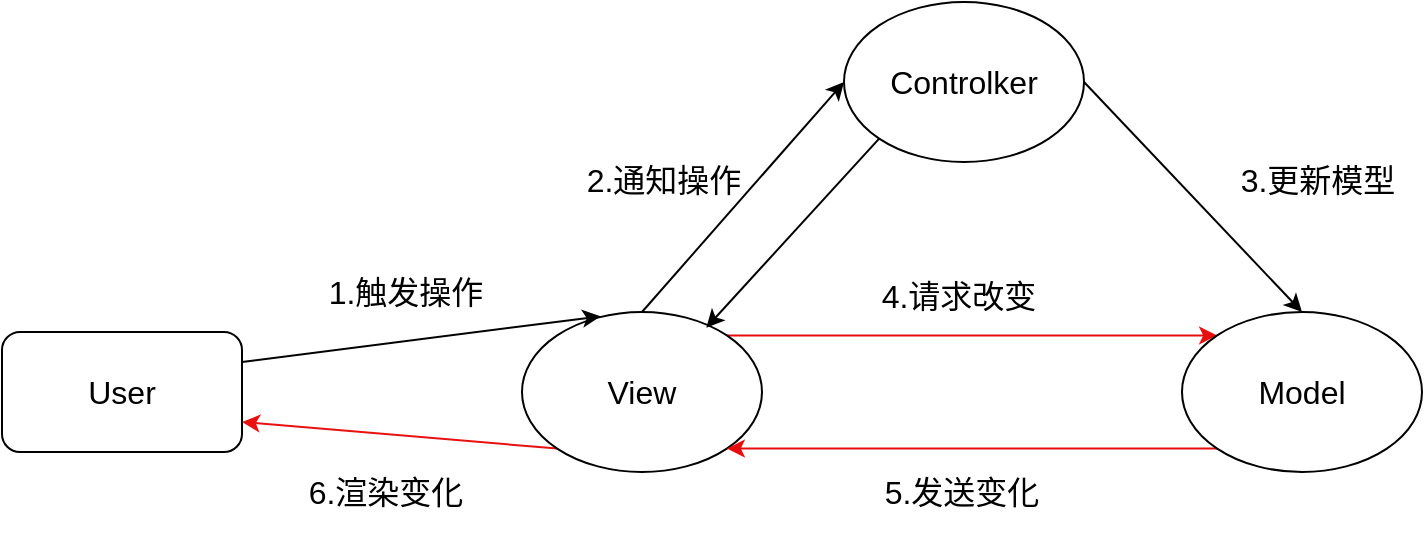 <mxfile version="21.7.5" type="github">
  <diagram name="第 1 页" id="edIoZuRB3zaZxlKi64ll">
    <mxGraphModel dx="1187" dy="614" grid="0" gridSize="10" guides="1" tooltips="1" connect="1" arrows="1" fold="1" page="1" pageScale="1" pageWidth="1600" pageHeight="1200" math="0" shadow="0">
      <root>
        <mxCell id="0" />
        <mxCell id="1" parent="0" />
        <mxCell id="UY6UssRv_SOol4y7VN9k-44" style="rounded=0;orthogonalLoop=1;jettySize=auto;html=1;exitX=0;exitY=1;exitDx=0;exitDy=0;entryX=1;entryY=0.75;entryDx=0;entryDy=0;fontSize=16;strokeColor=#e81111;" edge="1" parent="1" source="UY6UssRv_SOol4y7VN9k-37" target="UY6UssRv_SOol4y7VN9k-40">
          <mxGeometry relative="1" as="geometry" />
        </mxCell>
        <mxCell id="UY6UssRv_SOol4y7VN9k-45" style="rounded=0;orthogonalLoop=1;jettySize=auto;html=1;exitX=0.5;exitY=0;exitDx=0;exitDy=0;entryX=0;entryY=0.5;entryDx=0;entryDy=0;fontSize=16;" edge="1" parent="1" source="UY6UssRv_SOol4y7VN9k-37" target="UY6UssRv_SOol4y7VN9k-38">
          <mxGeometry relative="1" as="geometry" />
        </mxCell>
        <mxCell id="UY6UssRv_SOol4y7VN9k-47" style="edgeStyle=orthogonalEdgeStyle;rounded=0;orthogonalLoop=1;jettySize=auto;html=1;exitX=1;exitY=0;exitDx=0;exitDy=0;entryX=0;entryY=0;entryDx=0;entryDy=0;fontSize=16;strokeColor=#e70d0d;" edge="1" parent="1" source="UY6UssRv_SOol4y7VN9k-37" target="UY6UssRv_SOol4y7VN9k-39">
          <mxGeometry relative="1" as="geometry" />
        </mxCell>
        <mxCell id="UY6UssRv_SOol4y7VN9k-37" value="View" style="ellipse;whiteSpace=wrap;html=1;fontSize=16;" vertex="1" parent="1">
          <mxGeometry x="328" y="361" width="120" height="80" as="geometry" />
        </mxCell>
        <mxCell id="UY6UssRv_SOol4y7VN9k-46" style="rounded=0;orthogonalLoop=1;jettySize=auto;html=1;exitX=1;exitY=0.5;exitDx=0;exitDy=0;entryX=0.5;entryY=0;entryDx=0;entryDy=0;fontSize=16;" edge="1" parent="1" source="UY6UssRv_SOol4y7VN9k-38" target="UY6UssRv_SOol4y7VN9k-39">
          <mxGeometry relative="1" as="geometry" />
        </mxCell>
        <mxCell id="UY6UssRv_SOol4y7VN9k-55" style="rounded=0;orthogonalLoop=1;jettySize=auto;html=1;exitX=0;exitY=1;exitDx=0;exitDy=0;entryX=0.768;entryY=0.098;entryDx=0;entryDy=0;entryPerimeter=0;" edge="1" parent="1" source="UY6UssRv_SOol4y7VN9k-38" target="UY6UssRv_SOol4y7VN9k-37">
          <mxGeometry relative="1" as="geometry" />
        </mxCell>
        <mxCell id="UY6UssRv_SOol4y7VN9k-38" value="Controlker" style="ellipse;whiteSpace=wrap;html=1;fontSize=16;" vertex="1" parent="1">
          <mxGeometry x="489" y="206" width="120" height="80" as="geometry" />
        </mxCell>
        <mxCell id="UY6UssRv_SOol4y7VN9k-48" style="edgeStyle=orthogonalEdgeStyle;rounded=0;orthogonalLoop=1;jettySize=auto;html=1;exitX=0;exitY=1;exitDx=0;exitDy=0;entryX=1;entryY=1;entryDx=0;entryDy=0;fontSize=16;strokeColor=#E70D0D;" edge="1" parent="1" source="UY6UssRv_SOol4y7VN9k-39" target="UY6UssRv_SOol4y7VN9k-37">
          <mxGeometry relative="1" as="geometry">
            <Array as="points">
              <mxPoint x="614" y="429" />
              <mxPoint x="614" y="429" />
            </Array>
          </mxGeometry>
        </mxCell>
        <mxCell id="UY6UssRv_SOol4y7VN9k-39" value="Model" style="ellipse;whiteSpace=wrap;html=1;fontSize=16;" vertex="1" parent="1">
          <mxGeometry x="658" y="361" width="120" height="80" as="geometry" />
        </mxCell>
        <mxCell id="UY6UssRv_SOol4y7VN9k-41" style="rounded=0;orthogonalLoop=1;jettySize=auto;html=1;exitX=1;exitY=0.25;exitDx=0;exitDy=0;entryX=0.327;entryY=0.027;entryDx=0;entryDy=0;entryPerimeter=0;fontSize=16;" edge="1" parent="1" source="UY6UssRv_SOol4y7VN9k-40" target="UY6UssRv_SOol4y7VN9k-37">
          <mxGeometry relative="1" as="geometry" />
        </mxCell>
        <mxCell id="UY6UssRv_SOol4y7VN9k-40" value="User" style="rounded=1;whiteSpace=wrap;html=1;fontSize=16;" vertex="1" parent="1">
          <mxGeometry x="68" y="371" width="120" height="60" as="geometry" />
        </mxCell>
        <mxCell id="UY6UssRv_SOol4y7VN9k-49" value="6.渲染变化" style="text;html=1;strokeColor=none;fillColor=none;align=center;verticalAlign=middle;whiteSpace=wrap;rounded=0;fontSize=16;" vertex="1" parent="1">
          <mxGeometry x="213" y="431" width="94" height="40" as="geometry" />
        </mxCell>
        <mxCell id="UY6UssRv_SOol4y7VN9k-50" value="5.发送变化" style="text;html=1;strokeColor=none;fillColor=none;align=center;verticalAlign=middle;whiteSpace=wrap;rounded=0;fontSize=16;" vertex="1" parent="1">
          <mxGeometry x="501" y="431" width="94" height="40" as="geometry" />
        </mxCell>
        <mxCell id="UY6UssRv_SOol4y7VN9k-51" value="4.请求改变" style="text;html=1;strokeColor=none;fillColor=none;align=center;verticalAlign=middle;whiteSpace=wrap;rounded=0;fontSize=16;" vertex="1" parent="1">
          <mxGeometry x="498" y="333" width="97" height="40" as="geometry" />
        </mxCell>
        <mxCell id="UY6UssRv_SOol4y7VN9k-52" value="2.通知操作" style="text;html=1;strokeColor=none;fillColor=none;align=center;verticalAlign=middle;whiteSpace=wrap;rounded=0;fontSize=16;" vertex="1" parent="1">
          <mxGeometry x="352" y="275" width="94" height="40" as="geometry" />
        </mxCell>
        <mxCell id="UY6UssRv_SOol4y7VN9k-53" value="3.更新模型" style="text;html=1;strokeColor=none;fillColor=none;align=center;verticalAlign=middle;whiteSpace=wrap;rounded=0;fontSize=16;" vertex="1" parent="1">
          <mxGeometry x="679" y="275" width="94" height="40" as="geometry" />
        </mxCell>
        <mxCell id="UY6UssRv_SOol4y7VN9k-54" value="1.触发操作" style="text;html=1;strokeColor=none;fillColor=none;align=center;verticalAlign=middle;whiteSpace=wrap;rounded=0;fontSize=16;" vertex="1" parent="1">
          <mxGeometry x="223" y="331" width="94" height="40" as="geometry" />
        </mxCell>
      </root>
    </mxGraphModel>
  </diagram>
</mxfile>
